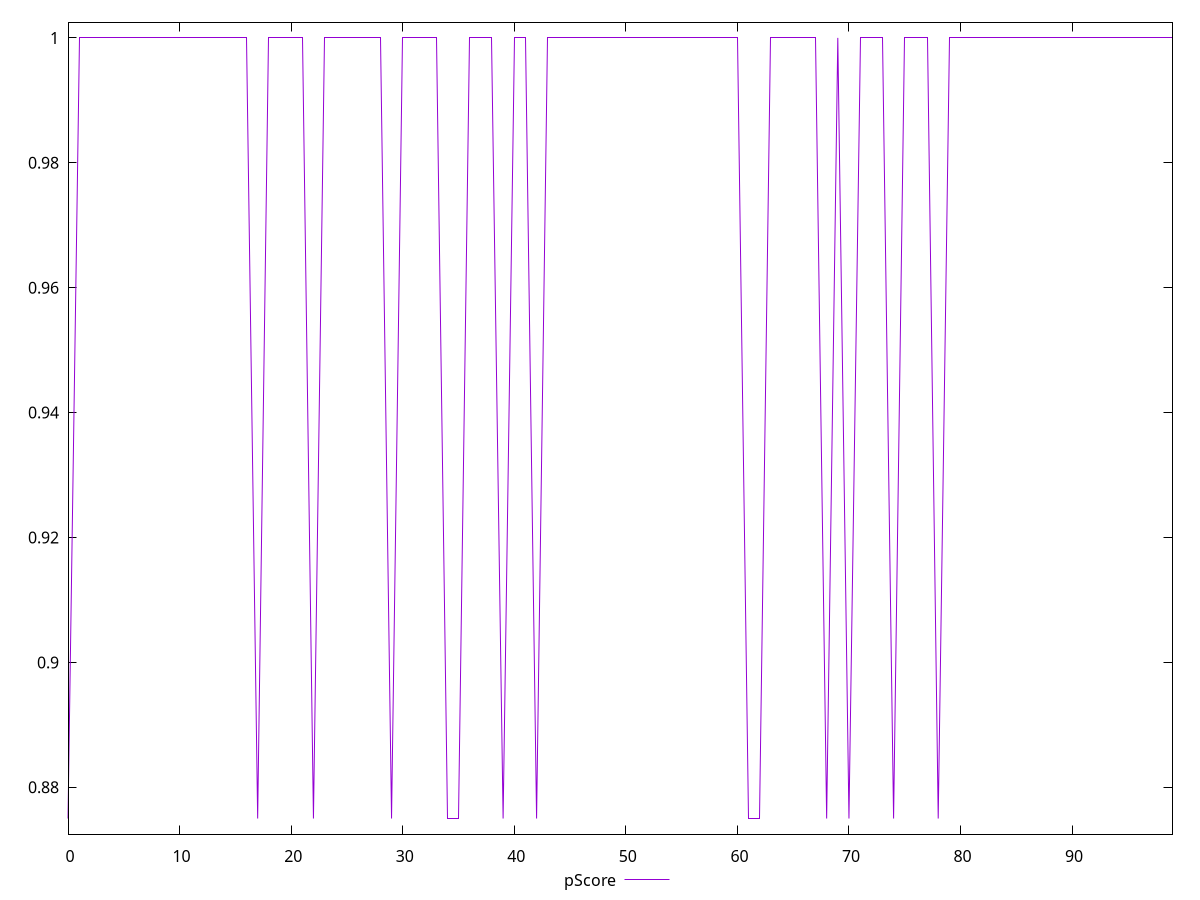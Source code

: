 reset

$pScore <<EOF
0 0.875
1 1
2 1
3 1
4 1
5 1
6 1
7 1
8 1
9 1
10 1
11 1
12 1
13 1
14 1
15 1
16 1
17 0.875
18 1
19 1
20 1
21 1
22 0.875
23 1
24 1
25 1
26 1
27 1
28 1
29 0.875
30 1
31 1
32 1
33 1
34 0.875
35 0.875
36 1
37 1
38 1
39 0.875
40 1
41 1
42 0.875
43 1
44 1
45 1
46 1
47 1
48 1
49 1
50 1
51 1
52 1
53 1
54 1
55 1
56 1
57 1
58 1
59 1
60 1
61 0.875
62 0.875
63 1
64 1
65 1
66 1
67 1
68 0.875
69 1
70 0.875
71 1
72 1
73 1
74 0.875
75 1
76 1
77 1
78 0.875
79 1
80 1
81 1
82 1
83 1
84 1
85 1
86 1
87 1
88 1
89 1
90 1
91 1
92 1
93 1
94 1
95 1
96 1
97 1
98 1
99 1
EOF

set key outside below
set xrange [0:99]
set yrange [0.8725:1.0025]
set trange [0.8725:1.0025]
set terminal svg size 640, 500 enhanced background rgb 'white'
set output "reports/report_00033_2021-03-01T14-23-16.841Z/unminified-javascript/samples/astro-inner-cached/pScore/values.svg"

plot $pScore title "pScore" with line

reset
